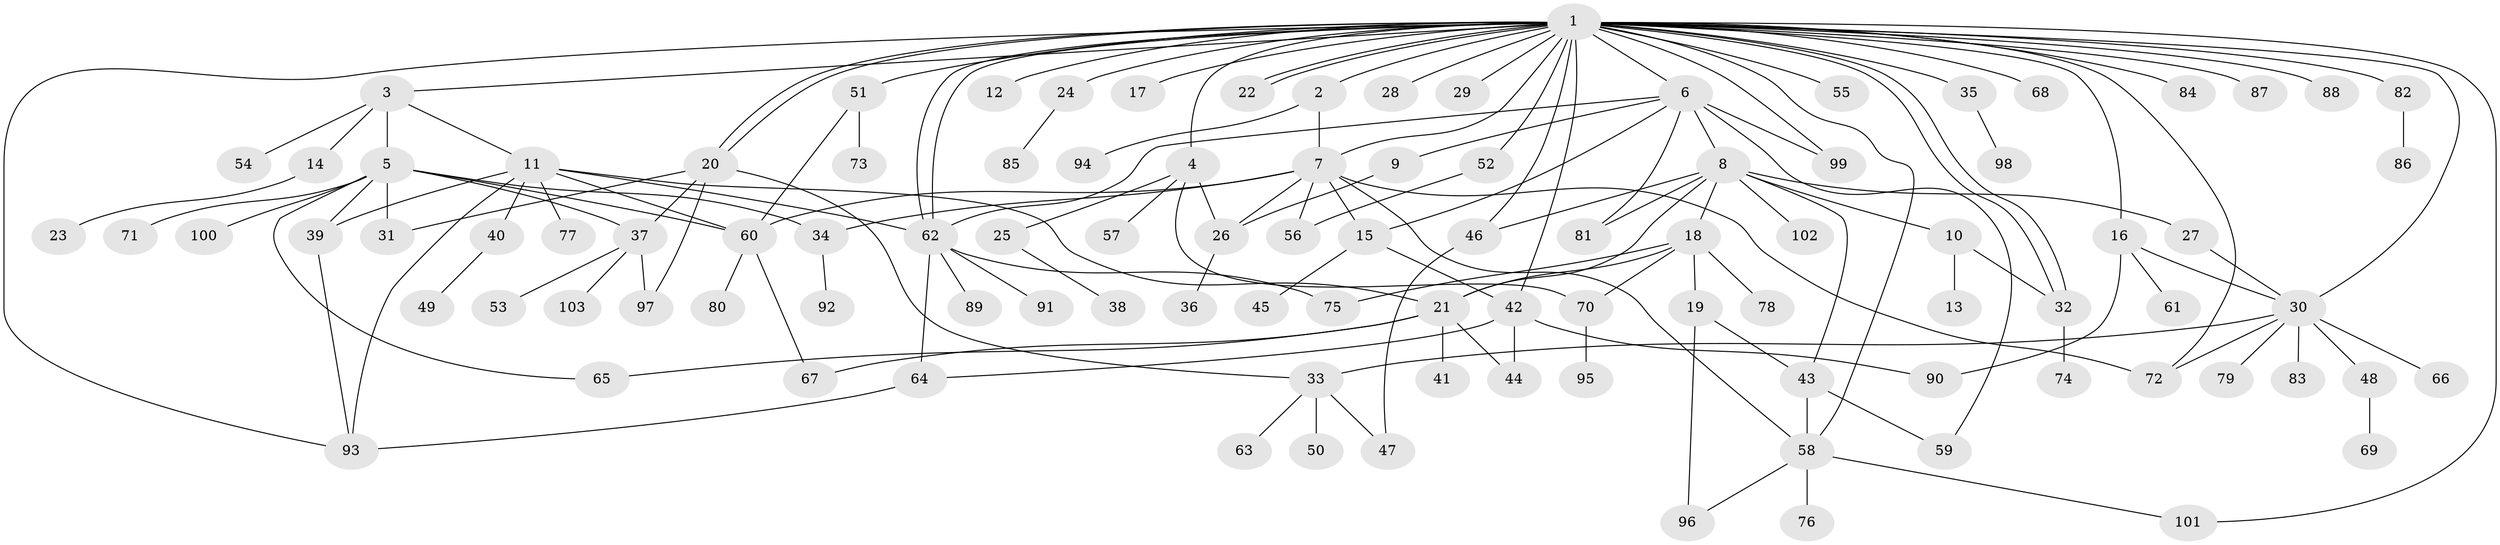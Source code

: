 // Generated by graph-tools (version 1.1) at 2025/35/03/09/25 02:35:41]
// undirected, 103 vertices, 150 edges
graph export_dot {
graph [start="1"]
  node [color=gray90,style=filled];
  1;
  2;
  3;
  4;
  5;
  6;
  7;
  8;
  9;
  10;
  11;
  12;
  13;
  14;
  15;
  16;
  17;
  18;
  19;
  20;
  21;
  22;
  23;
  24;
  25;
  26;
  27;
  28;
  29;
  30;
  31;
  32;
  33;
  34;
  35;
  36;
  37;
  38;
  39;
  40;
  41;
  42;
  43;
  44;
  45;
  46;
  47;
  48;
  49;
  50;
  51;
  52;
  53;
  54;
  55;
  56;
  57;
  58;
  59;
  60;
  61;
  62;
  63;
  64;
  65;
  66;
  67;
  68;
  69;
  70;
  71;
  72;
  73;
  74;
  75;
  76;
  77;
  78;
  79;
  80;
  81;
  82;
  83;
  84;
  85;
  86;
  87;
  88;
  89;
  90;
  91;
  92;
  93;
  94;
  95;
  96;
  97;
  98;
  99;
  100;
  101;
  102;
  103;
  1 -- 2;
  1 -- 3;
  1 -- 4;
  1 -- 6;
  1 -- 7;
  1 -- 12;
  1 -- 16;
  1 -- 17;
  1 -- 20;
  1 -- 20;
  1 -- 22;
  1 -- 22;
  1 -- 24;
  1 -- 28;
  1 -- 29;
  1 -- 30;
  1 -- 32;
  1 -- 32;
  1 -- 35;
  1 -- 42;
  1 -- 46;
  1 -- 51;
  1 -- 52;
  1 -- 55;
  1 -- 58;
  1 -- 62;
  1 -- 62;
  1 -- 68;
  1 -- 72;
  1 -- 82;
  1 -- 84;
  1 -- 87;
  1 -- 88;
  1 -- 93;
  1 -- 99;
  1 -- 101;
  2 -- 7;
  2 -- 94;
  3 -- 5;
  3 -- 11;
  3 -- 14;
  3 -- 54;
  4 -- 25;
  4 -- 26;
  4 -- 57;
  4 -- 70;
  5 -- 31;
  5 -- 34;
  5 -- 37;
  5 -- 39;
  5 -- 60;
  5 -- 65;
  5 -- 71;
  5 -- 100;
  6 -- 8;
  6 -- 9;
  6 -- 15;
  6 -- 59;
  6 -- 62;
  6 -- 81;
  6 -- 99;
  7 -- 15;
  7 -- 26;
  7 -- 34;
  7 -- 56;
  7 -- 58;
  7 -- 60;
  7 -- 72;
  8 -- 10;
  8 -- 18;
  8 -- 21;
  8 -- 27;
  8 -- 43;
  8 -- 46;
  8 -- 81;
  8 -- 102;
  9 -- 26;
  10 -- 13;
  10 -- 32;
  11 -- 21;
  11 -- 39;
  11 -- 40;
  11 -- 60;
  11 -- 62;
  11 -- 77;
  11 -- 93;
  14 -- 23;
  15 -- 42;
  15 -- 45;
  16 -- 30;
  16 -- 61;
  16 -- 90;
  18 -- 19;
  18 -- 21;
  18 -- 70;
  18 -- 75;
  18 -- 78;
  19 -- 43;
  19 -- 96;
  20 -- 31;
  20 -- 33;
  20 -- 37;
  20 -- 97;
  21 -- 41;
  21 -- 44;
  21 -- 65;
  21 -- 67;
  24 -- 85;
  25 -- 38;
  26 -- 36;
  27 -- 30;
  30 -- 33;
  30 -- 48;
  30 -- 66;
  30 -- 72;
  30 -- 79;
  30 -- 83;
  32 -- 74;
  33 -- 47;
  33 -- 50;
  33 -- 63;
  34 -- 92;
  35 -- 98;
  37 -- 53;
  37 -- 97;
  37 -- 103;
  39 -- 93;
  40 -- 49;
  42 -- 44;
  42 -- 64;
  42 -- 90;
  43 -- 58;
  43 -- 59;
  46 -- 47;
  48 -- 69;
  51 -- 60;
  51 -- 73;
  52 -- 56;
  58 -- 76;
  58 -- 96;
  58 -- 101;
  60 -- 67;
  60 -- 80;
  62 -- 64;
  62 -- 75;
  62 -- 89;
  62 -- 91;
  64 -- 93;
  70 -- 95;
  82 -- 86;
}
